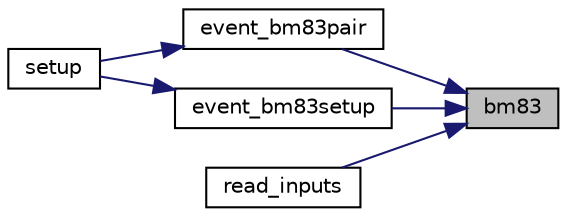 digraph "bm83"
{
 // LATEX_PDF_SIZE
  edge [fontname="Helvetica",fontsize="10",labelfontname="Helvetica",labelfontsize="10"];
  node [fontname="Helvetica",fontsize="10",shape=record];
  rankdir="RL";
  Node1 [label="bm83",height=0.2,width=0.4,color="black", fillcolor="grey75", style="filled", fontcolor="black",tooltip="BM83 instance (BM83)"];
  Node1 -> Node2 [dir="back",color="midnightblue",fontsize="10",style="solid",fontname="Helvetica"];
  Node2 [label="event_bm83pair",height=0.2,width=0.4,color="black", fillcolor="white", style="filled",URL="$_d_a_b__2___v0_81_8ino.html#a554bc8285e4afb5630e6a764d79f51ed",tooltip=" "];
  Node2 -> Node3 [dir="back",color="midnightblue",fontsize="10",style="solid",fontname="Helvetica"];
  Node3 [label="setup",height=0.2,width=0.4,color="black", fillcolor="white", style="filled",URL="$_d_a_b__2___v0_81_8ino.html#a4fc01d736fe50cf5b977f755b675f11d",tooltip=" "];
  Node1 -> Node4 [dir="back",color="midnightblue",fontsize="10",style="solid",fontname="Helvetica"];
  Node4 [label="event_bm83setup",height=0.2,width=0.4,color="black", fillcolor="white", style="filled",URL="$_d_a_b__2___v0_81_8ino.html#a7aadcabee4eaa506a13633180c13b87f",tooltip=" "];
  Node4 -> Node3 [dir="back",color="midnightblue",fontsize="10",style="solid",fontname="Helvetica"];
  Node1 -> Node5 [dir="back",color="midnightblue",fontsize="10",style="solid",fontname="Helvetica"];
  Node5 [label="read_inputs",height=0.2,width=0.4,color="black", fillcolor="white", style="filled",URL="$_d_a_b__2___v0_81_8ino.html#a44df743cd0d98dbed643d54dd75a41b6",tooltip=" "];
}
